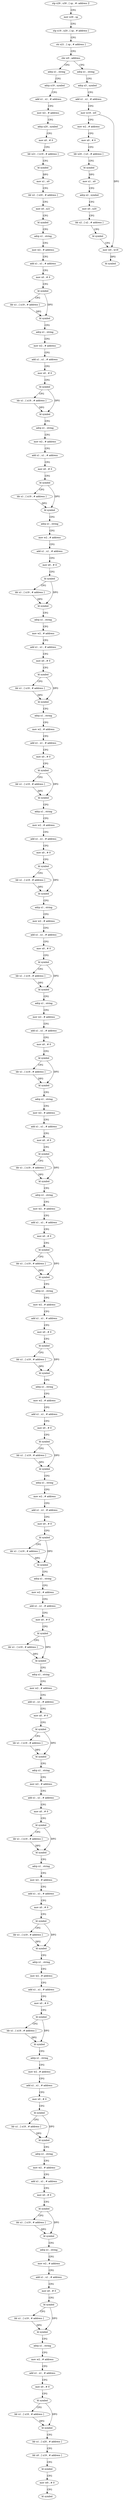 digraph "func" {
"4207824" [label = "stp x29 , x30 , [ sp , #- address ]!" ]
"4207828" [label = "mov x29 , sp" ]
"4207832" [label = "stp x19 , x20 , [ sp , # address ]" ]
"4207836" [label = "str x21 , [ sp , # address ]" ]
"4207840" [label = "cbz w0 , address" ]
"4207904" [label = "adrp x1 , string" ]
"4207844" [label = "adrp x1 , string" ]
"4207908" [label = "adrp x19 , symbol" ]
"4207912" [label = "add x1 , x1 , # address" ]
"4207916" [label = "mov w2 , # address" ]
"4207920" [label = "adrp x20 , symbol" ]
"4207924" [label = "mov x0 , # 0" ]
"4207928" [label = "ldr x21 , [ x19 , # address ]" ]
"4207932" [label = "bl symbol" ]
"4207936" [label = "mov x1 , x0" ]
"4207940" [label = "ldr x2 , [ x20 , # address ]" ]
"4207944" [label = "mov x0 , x21" ]
"4207948" [label = "bl symbol" ]
"4207952" [label = "adrp x1 , string" ]
"4207956" [label = "mov w2 , # address" ]
"4207960" [label = "add x1 , x1 , # address" ]
"4207964" [label = "mov x0 , # 0" ]
"4207968" [label = "bl symbol" ]
"4207972" [label = "ldr x1 , [ x19 , # address ]" ]
"4207976" [label = "bl symbol" ]
"4207980" [label = "adrp x1 , string" ]
"4207984" [label = "mov w2 , # address" ]
"4207988" [label = "add x1 , x1 , # address" ]
"4207992" [label = "mov x0 , # 0" ]
"4207996" [label = "bl symbol" ]
"4208000" [label = "ldr x1 , [ x19 , # address ]" ]
"4208004" [label = "bl symbol" ]
"4208008" [label = "adrp x1 , string" ]
"4208012" [label = "mov w2 , # address" ]
"4208016" [label = "add x1 , x1 , # address" ]
"4208020" [label = "mov x0 , # 0" ]
"4208024" [label = "bl symbol" ]
"4208028" [label = "ldr x1 , [ x19 , # address ]" ]
"4208032" [label = "bl symbol" ]
"4208036" [label = "adrp x1 , string" ]
"4208040" [label = "mov w2 , # address" ]
"4208044" [label = "add x1 , x1 , # address" ]
"4208048" [label = "mov x0 , # 0" ]
"4208052" [label = "bl symbol" ]
"4208056" [label = "ldr x1 , [ x19 , # address ]" ]
"4208060" [label = "bl symbol" ]
"4208064" [label = "adrp x1 , string" ]
"4208068" [label = "mov w2 , # address" ]
"4208072" [label = "add x1 , x1 , # address" ]
"4208076" [label = "mov x0 , # 0" ]
"4208080" [label = "bl symbol" ]
"4208084" [label = "ldr x1 , [ x19 , # address ]" ]
"4208088" [label = "bl symbol" ]
"4208092" [label = "adrp x1 , string" ]
"4208096" [label = "mov w2 , # address" ]
"4208100" [label = "add x1 , x1 , # address" ]
"4208104" [label = "mov x0 , # 0" ]
"4208108" [label = "bl symbol" ]
"4208112" [label = "ldr x1 , [ x19 , # address ]" ]
"4208116" [label = "bl symbol" ]
"4208120" [label = "adrp x1 , string" ]
"4208124" [label = "mov w2 , # address" ]
"4208128" [label = "add x1 , x1 , # address" ]
"4208132" [label = "mov x0 , # 0" ]
"4208136" [label = "bl symbol" ]
"4208140" [label = "ldr x1 , [ x19 , # address ]" ]
"4208144" [label = "bl symbol" ]
"4208148" [label = "adrp x1 , string" ]
"4208152" [label = "mov w2 , # address" ]
"4208156" [label = "add x1 , x1 , # address" ]
"4208160" [label = "mov x0 , # 0" ]
"4208164" [label = "bl symbol" ]
"4208168" [label = "ldr x1 , [ x19 , # address ]" ]
"4208172" [label = "bl symbol" ]
"4208176" [label = "adrp x1 , string" ]
"4208180" [label = "mov w2 , # address" ]
"4208184" [label = "add x1 , x1 , # address" ]
"4208188" [label = "mov x0 , # 0" ]
"4208192" [label = "bl symbol" ]
"4208196" [label = "ldr x1 , [ x19 , # address ]" ]
"4208200" [label = "bl symbol" ]
"4208204" [label = "adrp x1 , string" ]
"4208208" [label = "mov w2 , # address" ]
"4208212" [label = "add x1 , x1 , # address" ]
"4208216" [label = "mov x0 , # 0" ]
"4208220" [label = "bl symbol" ]
"4208224" [label = "ldr x1 , [ x19 , # address ]" ]
"4208228" [label = "bl symbol" ]
"4208232" [label = "adrp x1 , string" ]
"4208236" [label = "mov w2 , # address" ]
"4208240" [label = "add x1 , x1 , # address" ]
"4208244" [label = "mov x0 , # 0" ]
"4208248" [label = "bl symbol" ]
"4208252" [label = "ldr x1 , [ x19 , # address ]" ]
"4208256" [label = "bl symbol" ]
"4208260" [label = "adrp x1 , string" ]
"4208264" [label = "mov w2 , # address" ]
"4208268" [label = "add x1 , x1 , # address" ]
"4208272" [label = "mov x0 , # 0" ]
"4208276" [label = "bl symbol" ]
"4208280" [label = "ldr x1 , [ x19 , # address ]" ]
"4208284" [label = "bl symbol" ]
"4208288" [label = "adrp x1 , string" ]
"4208292" [label = "mov w2 , # address" ]
"4208296" [label = "add x1 , x1 , # address" ]
"4208300" [label = "mov x0 , # 0" ]
"4208304" [label = "bl symbol" ]
"4208308" [label = "ldr x1 , [ x19 , # address ]" ]
"4208312" [label = "bl symbol" ]
"4208316" [label = "adrp x1 , string" ]
"4208320" [label = "mov w2 , # address" ]
"4208324" [label = "add x1 , x1 , # address" ]
"4208328" [label = "mov x0 , # 0" ]
"4208332" [label = "bl symbol" ]
"4208336" [label = "ldr x1 , [ x19 , # address ]" ]
"4208340" [label = "bl symbol" ]
"4208344" [label = "adrp x1 , string" ]
"4208348" [label = "mov w2 , # address" ]
"4208352" [label = "add x1 , x1 , # address" ]
"4208356" [label = "mov x0 , # 0" ]
"4208360" [label = "bl symbol" ]
"4208364" [label = "ldr x1 , [ x19 , # address ]" ]
"4208368" [label = "bl symbol" ]
"4208372" [label = "adrp x1 , string" ]
"4208376" [label = "mov w2 , # address" ]
"4208380" [label = "add x1 , x1 , # address" ]
"4208384" [label = "mov x0 , # 0" ]
"4208388" [label = "bl symbol" ]
"4208392" [label = "ldr x1 , [ x19 , # address ]" ]
"4208396" [label = "bl symbol" ]
"4208400" [label = "adrp x1 , string" ]
"4208404" [label = "mov w2 , # address" ]
"4208408" [label = "add x1 , x1 , # address" ]
"4208412" [label = "mov x0 , # 0" ]
"4208416" [label = "bl symbol" ]
"4208420" [label = "ldr x1 , [ x19 , # address ]" ]
"4208424" [label = "bl symbol" ]
"4208428" [label = "adrp x1 , string" ]
"4208432" [label = "mov w2 , # address" ]
"4208436" [label = "add x1 , x1 , # address" ]
"4208440" [label = "mov x0 , # 0" ]
"4208444" [label = "bl symbol" ]
"4208448" [label = "ldr x1 , [ x19 , # address ]" ]
"4208452" [label = "bl symbol" ]
"4208456" [label = "adrp x1 , string" ]
"4208460" [label = "mov w2 , # address" ]
"4208464" [label = "add x1 , x1 , # address" ]
"4208468" [label = "mov x0 , # 0" ]
"4208472" [label = "bl symbol" ]
"4208476" [label = "ldr x1 , [ x19 , # address ]" ]
"4208480" [label = "bl symbol" ]
"4208484" [label = "adrp x1 , string" ]
"4208488" [label = "mov w2 , # address" ]
"4208492" [label = "add x1 , x1 , # address" ]
"4208496" [label = "mov x0 , # 0" ]
"4208500" [label = "bl symbol" ]
"4208504" [label = "ldr x1 , [ x19 , # address ]" ]
"4208508" [label = "bl symbol" ]
"4208512" [label = "adrp x1 , string" ]
"4208516" [label = "mov w2 , # address" ]
"4208520" [label = "add x1 , x1 , # address" ]
"4208524" [label = "mov x0 , # 0" ]
"4208528" [label = "bl symbol" ]
"4208532" [label = "ldr x1 , [ x19 , # address ]" ]
"4208536" [label = "bl symbol" ]
"4208540" [label = "adrp x1 , string" ]
"4208544" [label = "mov w2 , # address" ]
"4208548" [label = "add x1 , x1 , # address" ]
"4208552" [label = "mov x0 , # 0" ]
"4208556" [label = "bl symbol" ]
"4208560" [label = "ldr x1 , [ x19 , # address ]" ]
"4208564" [label = "bl symbol" ]
"4208568" [label = "adrp x1 , string" ]
"4208572" [label = "mov w2 , # address" ]
"4208576" [label = "add x1 , x1 , # address" ]
"4208580" [label = "mov x0 , # 0" ]
"4208584" [label = "bl symbol" ]
"4208588" [label = "ldr x1 , [ x19 , # address ]" ]
"4208592" [label = "bl symbol" ]
"4208596" [label = "ldr x1 , [ x20 , # address ]" ]
"4208600" [label = "ldr x0 , [ x19 , # address ]" ]
"4208604" [label = "bl symbol" ]
"4208608" [label = "mov w0 , # 0" ]
"4208612" [label = "bl symbol" ]
"4207848" [label = "adrp x3 , symbol" ]
"4207852" [label = "add x1 , x1 , # address" ]
"4207856" [label = "mov w19 , w0" ]
"4207860" [label = "mov w2 , # address" ]
"4207864" [label = "mov x0 , # 0" ]
"4207868" [label = "ldr x20 , [ x3 , # address ]" ]
"4207872" [label = "bl symbol" ]
"4207876" [label = "mov x1 , x0" ]
"4207880" [label = "adrp x2 , symbol" ]
"4207884" [label = "mov x0 , x20" ]
"4207888" [label = "ldr x2 , [ x2 , # address ]" ]
"4207892" [label = "bl symbol" ]
"4207896" [label = "mov w0 , w19" ]
"4207900" [label = "bl symbol" ]
"4207824" -> "4207828" [ label = "CFG" ]
"4207828" -> "4207832" [ label = "CFG" ]
"4207832" -> "4207836" [ label = "CFG" ]
"4207836" -> "4207840" [ label = "CFG" ]
"4207840" -> "4207904" [ label = "CFG" ]
"4207840" -> "4207844" [ label = "CFG" ]
"4207904" -> "4207908" [ label = "CFG" ]
"4207844" -> "4207848" [ label = "CFG" ]
"4207908" -> "4207912" [ label = "CFG" ]
"4207912" -> "4207916" [ label = "CFG" ]
"4207916" -> "4207920" [ label = "CFG" ]
"4207920" -> "4207924" [ label = "CFG" ]
"4207924" -> "4207928" [ label = "CFG" ]
"4207928" -> "4207932" [ label = "CFG" ]
"4207932" -> "4207936" [ label = "DFG" ]
"4207936" -> "4207940" [ label = "CFG" ]
"4207940" -> "4207944" [ label = "CFG" ]
"4207944" -> "4207948" [ label = "CFG" ]
"4207948" -> "4207952" [ label = "CFG" ]
"4207952" -> "4207956" [ label = "CFG" ]
"4207956" -> "4207960" [ label = "CFG" ]
"4207960" -> "4207964" [ label = "CFG" ]
"4207964" -> "4207968" [ label = "CFG" ]
"4207968" -> "4207972" [ label = "CFG" ]
"4207968" -> "4207976" [ label = "DFG" ]
"4207972" -> "4207976" [ label = "DFG" ]
"4207976" -> "4207980" [ label = "CFG" ]
"4207980" -> "4207984" [ label = "CFG" ]
"4207984" -> "4207988" [ label = "CFG" ]
"4207988" -> "4207992" [ label = "CFG" ]
"4207992" -> "4207996" [ label = "CFG" ]
"4207996" -> "4208000" [ label = "CFG" ]
"4207996" -> "4208004" [ label = "DFG" ]
"4208000" -> "4208004" [ label = "DFG" ]
"4208004" -> "4208008" [ label = "CFG" ]
"4208008" -> "4208012" [ label = "CFG" ]
"4208012" -> "4208016" [ label = "CFG" ]
"4208016" -> "4208020" [ label = "CFG" ]
"4208020" -> "4208024" [ label = "CFG" ]
"4208024" -> "4208028" [ label = "CFG" ]
"4208024" -> "4208032" [ label = "DFG" ]
"4208028" -> "4208032" [ label = "DFG" ]
"4208032" -> "4208036" [ label = "CFG" ]
"4208036" -> "4208040" [ label = "CFG" ]
"4208040" -> "4208044" [ label = "CFG" ]
"4208044" -> "4208048" [ label = "CFG" ]
"4208048" -> "4208052" [ label = "CFG" ]
"4208052" -> "4208056" [ label = "CFG" ]
"4208052" -> "4208060" [ label = "DFG" ]
"4208056" -> "4208060" [ label = "DFG" ]
"4208060" -> "4208064" [ label = "CFG" ]
"4208064" -> "4208068" [ label = "CFG" ]
"4208068" -> "4208072" [ label = "CFG" ]
"4208072" -> "4208076" [ label = "CFG" ]
"4208076" -> "4208080" [ label = "CFG" ]
"4208080" -> "4208084" [ label = "CFG" ]
"4208080" -> "4208088" [ label = "DFG" ]
"4208084" -> "4208088" [ label = "DFG" ]
"4208088" -> "4208092" [ label = "CFG" ]
"4208092" -> "4208096" [ label = "CFG" ]
"4208096" -> "4208100" [ label = "CFG" ]
"4208100" -> "4208104" [ label = "CFG" ]
"4208104" -> "4208108" [ label = "CFG" ]
"4208108" -> "4208112" [ label = "CFG" ]
"4208108" -> "4208116" [ label = "DFG" ]
"4208112" -> "4208116" [ label = "DFG" ]
"4208116" -> "4208120" [ label = "CFG" ]
"4208120" -> "4208124" [ label = "CFG" ]
"4208124" -> "4208128" [ label = "CFG" ]
"4208128" -> "4208132" [ label = "CFG" ]
"4208132" -> "4208136" [ label = "CFG" ]
"4208136" -> "4208140" [ label = "CFG" ]
"4208136" -> "4208144" [ label = "DFG" ]
"4208140" -> "4208144" [ label = "DFG" ]
"4208144" -> "4208148" [ label = "CFG" ]
"4208148" -> "4208152" [ label = "CFG" ]
"4208152" -> "4208156" [ label = "CFG" ]
"4208156" -> "4208160" [ label = "CFG" ]
"4208160" -> "4208164" [ label = "CFG" ]
"4208164" -> "4208168" [ label = "CFG" ]
"4208164" -> "4208172" [ label = "DFG" ]
"4208168" -> "4208172" [ label = "DFG" ]
"4208172" -> "4208176" [ label = "CFG" ]
"4208176" -> "4208180" [ label = "CFG" ]
"4208180" -> "4208184" [ label = "CFG" ]
"4208184" -> "4208188" [ label = "CFG" ]
"4208188" -> "4208192" [ label = "CFG" ]
"4208192" -> "4208196" [ label = "CFG" ]
"4208192" -> "4208200" [ label = "DFG" ]
"4208196" -> "4208200" [ label = "DFG" ]
"4208200" -> "4208204" [ label = "CFG" ]
"4208204" -> "4208208" [ label = "CFG" ]
"4208208" -> "4208212" [ label = "CFG" ]
"4208212" -> "4208216" [ label = "CFG" ]
"4208216" -> "4208220" [ label = "CFG" ]
"4208220" -> "4208224" [ label = "CFG" ]
"4208220" -> "4208228" [ label = "DFG" ]
"4208224" -> "4208228" [ label = "DFG" ]
"4208228" -> "4208232" [ label = "CFG" ]
"4208232" -> "4208236" [ label = "CFG" ]
"4208236" -> "4208240" [ label = "CFG" ]
"4208240" -> "4208244" [ label = "CFG" ]
"4208244" -> "4208248" [ label = "CFG" ]
"4208248" -> "4208252" [ label = "CFG" ]
"4208248" -> "4208256" [ label = "DFG" ]
"4208252" -> "4208256" [ label = "DFG" ]
"4208256" -> "4208260" [ label = "CFG" ]
"4208260" -> "4208264" [ label = "CFG" ]
"4208264" -> "4208268" [ label = "CFG" ]
"4208268" -> "4208272" [ label = "CFG" ]
"4208272" -> "4208276" [ label = "CFG" ]
"4208276" -> "4208280" [ label = "CFG" ]
"4208276" -> "4208284" [ label = "DFG" ]
"4208280" -> "4208284" [ label = "DFG" ]
"4208284" -> "4208288" [ label = "CFG" ]
"4208288" -> "4208292" [ label = "CFG" ]
"4208292" -> "4208296" [ label = "CFG" ]
"4208296" -> "4208300" [ label = "CFG" ]
"4208300" -> "4208304" [ label = "CFG" ]
"4208304" -> "4208308" [ label = "CFG" ]
"4208304" -> "4208312" [ label = "DFG" ]
"4208308" -> "4208312" [ label = "DFG" ]
"4208312" -> "4208316" [ label = "CFG" ]
"4208316" -> "4208320" [ label = "CFG" ]
"4208320" -> "4208324" [ label = "CFG" ]
"4208324" -> "4208328" [ label = "CFG" ]
"4208328" -> "4208332" [ label = "CFG" ]
"4208332" -> "4208336" [ label = "CFG" ]
"4208332" -> "4208340" [ label = "DFG" ]
"4208336" -> "4208340" [ label = "DFG" ]
"4208340" -> "4208344" [ label = "CFG" ]
"4208344" -> "4208348" [ label = "CFG" ]
"4208348" -> "4208352" [ label = "CFG" ]
"4208352" -> "4208356" [ label = "CFG" ]
"4208356" -> "4208360" [ label = "CFG" ]
"4208360" -> "4208364" [ label = "CFG" ]
"4208360" -> "4208368" [ label = "DFG" ]
"4208364" -> "4208368" [ label = "DFG" ]
"4208368" -> "4208372" [ label = "CFG" ]
"4208372" -> "4208376" [ label = "CFG" ]
"4208376" -> "4208380" [ label = "CFG" ]
"4208380" -> "4208384" [ label = "CFG" ]
"4208384" -> "4208388" [ label = "CFG" ]
"4208388" -> "4208392" [ label = "CFG" ]
"4208388" -> "4208396" [ label = "DFG" ]
"4208392" -> "4208396" [ label = "DFG" ]
"4208396" -> "4208400" [ label = "CFG" ]
"4208400" -> "4208404" [ label = "CFG" ]
"4208404" -> "4208408" [ label = "CFG" ]
"4208408" -> "4208412" [ label = "CFG" ]
"4208412" -> "4208416" [ label = "CFG" ]
"4208416" -> "4208420" [ label = "CFG" ]
"4208416" -> "4208424" [ label = "DFG" ]
"4208420" -> "4208424" [ label = "DFG" ]
"4208424" -> "4208428" [ label = "CFG" ]
"4208428" -> "4208432" [ label = "CFG" ]
"4208432" -> "4208436" [ label = "CFG" ]
"4208436" -> "4208440" [ label = "CFG" ]
"4208440" -> "4208444" [ label = "CFG" ]
"4208444" -> "4208448" [ label = "CFG" ]
"4208444" -> "4208452" [ label = "DFG" ]
"4208448" -> "4208452" [ label = "DFG" ]
"4208452" -> "4208456" [ label = "CFG" ]
"4208456" -> "4208460" [ label = "CFG" ]
"4208460" -> "4208464" [ label = "CFG" ]
"4208464" -> "4208468" [ label = "CFG" ]
"4208468" -> "4208472" [ label = "CFG" ]
"4208472" -> "4208476" [ label = "CFG" ]
"4208472" -> "4208480" [ label = "DFG" ]
"4208476" -> "4208480" [ label = "DFG" ]
"4208480" -> "4208484" [ label = "CFG" ]
"4208484" -> "4208488" [ label = "CFG" ]
"4208488" -> "4208492" [ label = "CFG" ]
"4208492" -> "4208496" [ label = "CFG" ]
"4208496" -> "4208500" [ label = "CFG" ]
"4208500" -> "4208504" [ label = "CFG" ]
"4208500" -> "4208508" [ label = "DFG" ]
"4208504" -> "4208508" [ label = "DFG" ]
"4208508" -> "4208512" [ label = "CFG" ]
"4208512" -> "4208516" [ label = "CFG" ]
"4208516" -> "4208520" [ label = "CFG" ]
"4208520" -> "4208524" [ label = "CFG" ]
"4208524" -> "4208528" [ label = "CFG" ]
"4208528" -> "4208532" [ label = "CFG" ]
"4208528" -> "4208536" [ label = "DFG" ]
"4208532" -> "4208536" [ label = "DFG" ]
"4208536" -> "4208540" [ label = "CFG" ]
"4208540" -> "4208544" [ label = "CFG" ]
"4208544" -> "4208548" [ label = "CFG" ]
"4208548" -> "4208552" [ label = "CFG" ]
"4208552" -> "4208556" [ label = "CFG" ]
"4208556" -> "4208560" [ label = "CFG" ]
"4208556" -> "4208564" [ label = "DFG" ]
"4208560" -> "4208564" [ label = "DFG" ]
"4208564" -> "4208568" [ label = "CFG" ]
"4208568" -> "4208572" [ label = "CFG" ]
"4208572" -> "4208576" [ label = "CFG" ]
"4208576" -> "4208580" [ label = "CFG" ]
"4208580" -> "4208584" [ label = "CFG" ]
"4208584" -> "4208588" [ label = "CFG" ]
"4208584" -> "4208592" [ label = "DFG" ]
"4208588" -> "4208592" [ label = "DFG" ]
"4208592" -> "4208596" [ label = "CFG" ]
"4208596" -> "4208600" [ label = "CFG" ]
"4208600" -> "4208604" [ label = "CFG" ]
"4208604" -> "4208608" [ label = "CFG" ]
"4208608" -> "4208612" [ label = "CFG" ]
"4207848" -> "4207852" [ label = "CFG" ]
"4207852" -> "4207856" [ label = "CFG" ]
"4207856" -> "4207860" [ label = "CFG" ]
"4207856" -> "4207896" [ label = "DFG" ]
"4207860" -> "4207864" [ label = "CFG" ]
"4207864" -> "4207868" [ label = "CFG" ]
"4207868" -> "4207872" [ label = "CFG" ]
"4207872" -> "4207876" [ label = "DFG" ]
"4207876" -> "4207880" [ label = "CFG" ]
"4207880" -> "4207884" [ label = "CFG" ]
"4207884" -> "4207888" [ label = "CFG" ]
"4207888" -> "4207892" [ label = "CFG" ]
"4207892" -> "4207896" [ label = "CFG" ]
"4207896" -> "4207900" [ label = "DFG" ]
}
